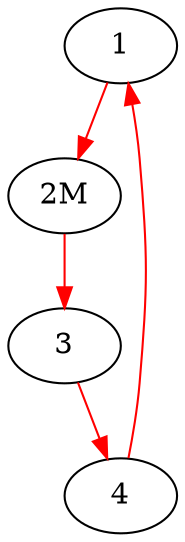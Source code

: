 Digraph G {
edge [color=red];
1->"2M";
edge [color=black];
edge [color=red];
"2M"->3;
edge [color=black];
edge [color=red];
3->4;
edge [color=black];
edge [color=red];
4->1;
edge [color=black];
}
